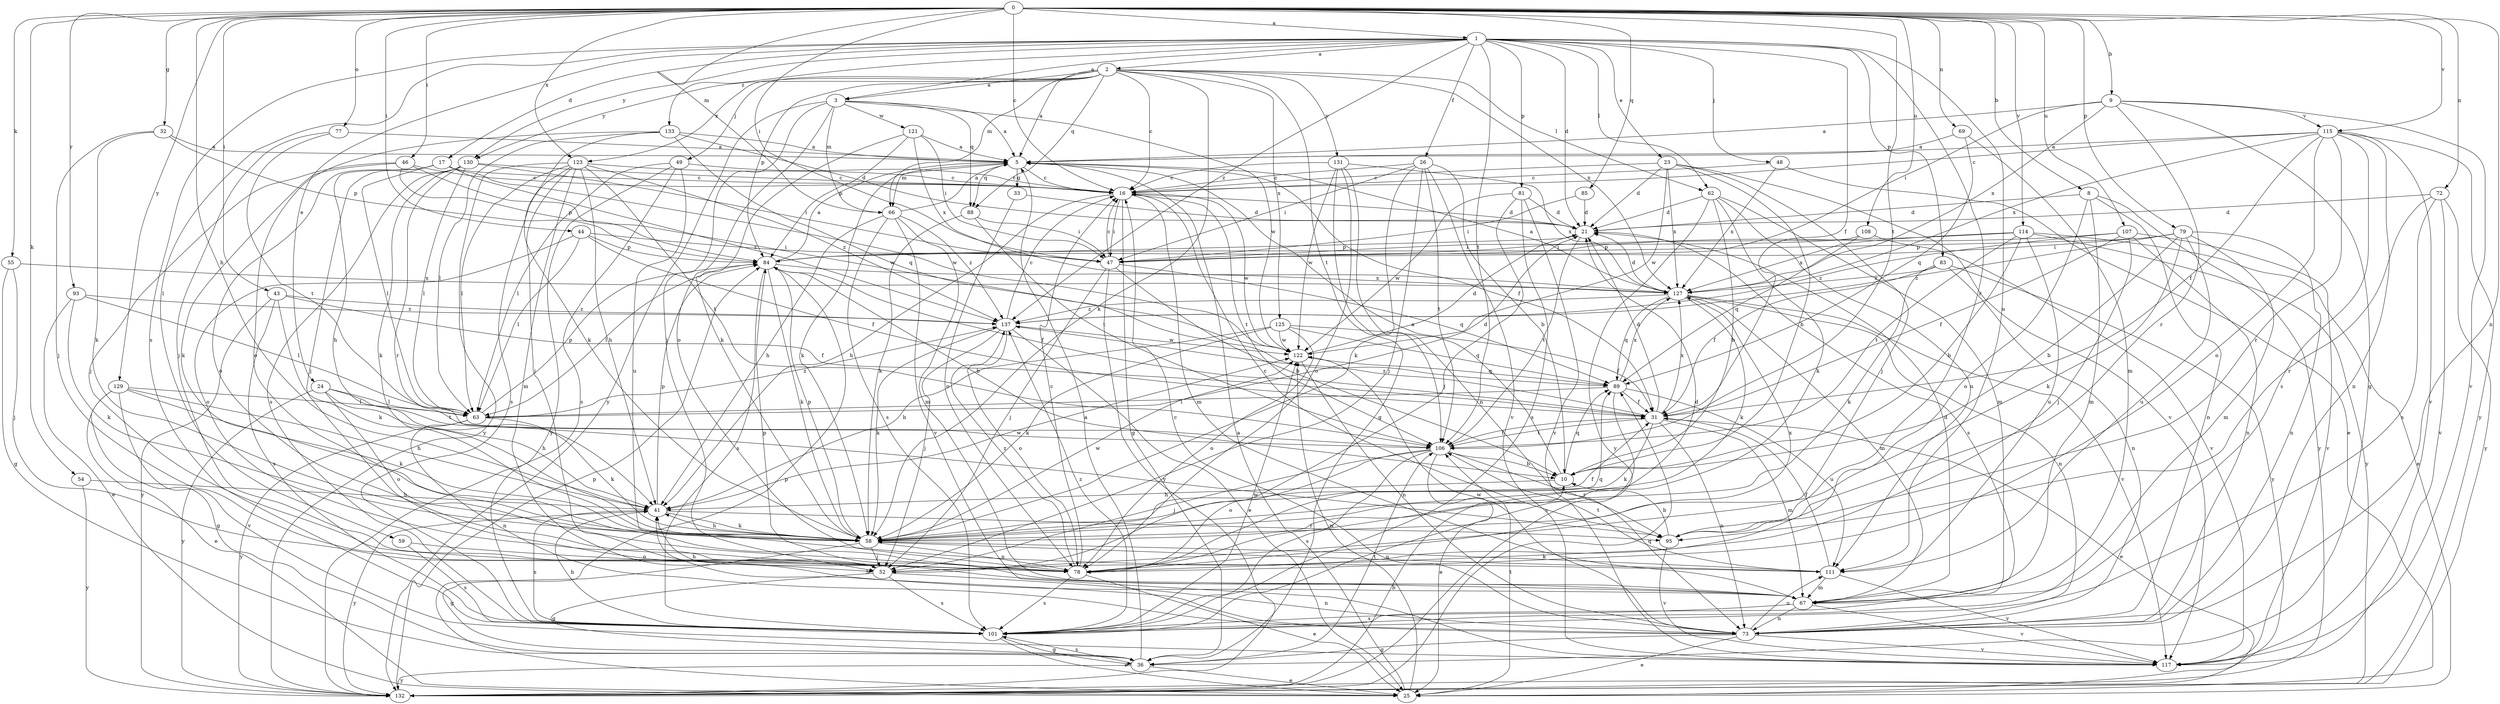 strict digraph  {
0;
1;
2;
3;
5;
8;
9;
10;
16;
17;
21;
23;
24;
25;
26;
31;
32;
33;
36;
41;
43;
44;
46;
47;
48;
49;
52;
54;
55;
58;
59;
62;
63;
66;
67;
69;
72;
73;
77;
78;
79;
81;
83;
84;
85;
88;
89;
93;
95;
101;
106;
107;
108;
111;
114;
115;
117;
121;
122;
123;
125;
127;
129;
130;
131;
132;
133;
137;
0 -> 1  [label=a];
0 -> 8  [label=b];
0 -> 9  [label=b];
0 -> 16  [label=c];
0 -> 32  [label=g];
0 -> 41  [label=h];
0 -> 43  [label=i];
0 -> 44  [label=i];
0 -> 46  [label=i];
0 -> 47  [label=i];
0 -> 54  [label=k];
0 -> 55  [label=k];
0 -> 66  [label=m];
0 -> 69  [label=n];
0 -> 72  [label=n];
0 -> 73  [label=n];
0 -> 77  [label=o];
0 -> 79  [label=p];
0 -> 85  [label=q];
0 -> 93  [label=r];
0 -> 106  [label=t];
0 -> 107  [label=u];
0 -> 108  [label=u];
0 -> 114  [label=v];
0 -> 115  [label=v];
0 -> 123  [label=x];
0 -> 129  [label=y];
1 -> 2  [label=a];
1 -> 3  [label=a];
1 -> 17  [label=d];
1 -> 21  [label=d];
1 -> 23  [label=e];
1 -> 24  [label=e];
1 -> 26  [label=f];
1 -> 31  [label=f];
1 -> 48  [label=j];
1 -> 59  [label=l];
1 -> 62  [label=l];
1 -> 81  [label=p];
1 -> 83  [label=p];
1 -> 95  [label=r];
1 -> 101  [label=s];
1 -> 106  [label=t];
1 -> 111  [label=u];
1 -> 130  [label=y];
1 -> 133  [label=z];
1 -> 137  [label=z];
2 -> 3  [label=a];
2 -> 5  [label=a];
2 -> 16  [label=c];
2 -> 49  [label=j];
2 -> 58  [label=k];
2 -> 62  [label=l];
2 -> 66  [label=m];
2 -> 84  [label=p];
2 -> 88  [label=q];
2 -> 106  [label=t];
2 -> 123  [label=x];
2 -> 125  [label=x];
2 -> 127  [label=x];
2 -> 130  [label=y];
2 -> 131  [label=y];
3 -> 5  [label=a];
3 -> 52  [label=j];
3 -> 66  [label=m];
3 -> 78  [label=o];
3 -> 88  [label=q];
3 -> 121  [label=w];
3 -> 122  [label=w];
3 -> 132  [label=y];
5 -> 16  [label=c];
5 -> 31  [label=f];
5 -> 33  [label=g];
5 -> 58  [label=k];
5 -> 66  [label=m];
5 -> 88  [label=q];
8 -> 21  [label=d];
8 -> 67  [label=m];
8 -> 73  [label=n];
8 -> 78  [label=o];
8 -> 132  [label=y];
9 -> 5  [label=a];
9 -> 36  [label=g];
9 -> 47  [label=i];
9 -> 95  [label=r];
9 -> 115  [label=v];
9 -> 117  [label=v];
9 -> 127  [label=x];
10 -> 5  [label=a];
10 -> 41  [label=h];
10 -> 89  [label=q];
16 -> 21  [label=d];
16 -> 36  [label=g];
16 -> 41  [label=h];
16 -> 47  [label=i];
16 -> 67  [label=m];
16 -> 106  [label=t];
16 -> 122  [label=w];
17 -> 16  [label=c];
17 -> 41  [label=h];
17 -> 63  [label=l];
17 -> 78  [label=o];
17 -> 122  [label=w];
17 -> 137  [label=z];
21 -> 84  [label=p];
21 -> 101  [label=s];
21 -> 106  [label=t];
23 -> 10  [label=b];
23 -> 16  [label=c];
23 -> 21  [label=d];
23 -> 52  [label=j];
23 -> 117  [label=v];
23 -> 122  [label=w];
23 -> 127  [label=x];
24 -> 41  [label=h];
24 -> 63  [label=l];
24 -> 78  [label=o];
24 -> 106  [label=t];
24 -> 132  [label=y];
25 -> 5  [label=a];
25 -> 84  [label=p];
25 -> 106  [label=t];
25 -> 122  [label=w];
26 -> 10  [label=b];
26 -> 16  [label=c];
26 -> 47  [label=i];
26 -> 52  [label=j];
26 -> 58  [label=k];
26 -> 106  [label=t];
26 -> 117  [label=v];
31 -> 21  [label=d];
31 -> 25  [label=e];
31 -> 58  [label=k];
31 -> 67  [label=m];
31 -> 73  [label=n];
31 -> 106  [label=t];
31 -> 127  [label=x];
31 -> 137  [label=z];
32 -> 5  [label=a];
32 -> 52  [label=j];
32 -> 58  [label=k];
32 -> 84  [label=p];
33 -> 21  [label=d];
33 -> 78  [label=o];
36 -> 5  [label=a];
36 -> 25  [label=e];
36 -> 101  [label=s];
36 -> 106  [label=t];
36 -> 132  [label=y];
41 -> 58  [label=k];
41 -> 84  [label=p];
41 -> 95  [label=r];
41 -> 101  [label=s];
41 -> 122  [label=w];
41 -> 132  [label=y];
43 -> 31  [label=f];
43 -> 58  [label=k];
43 -> 101  [label=s];
43 -> 132  [label=y];
43 -> 137  [label=z];
44 -> 31  [label=f];
44 -> 47  [label=i];
44 -> 63  [label=l];
44 -> 78  [label=o];
44 -> 84  [label=p];
46 -> 16  [label=c];
46 -> 52  [label=j];
46 -> 58  [label=k];
46 -> 84  [label=p];
46 -> 122  [label=w];
47 -> 10  [label=b];
47 -> 16  [label=c];
47 -> 52  [label=j];
47 -> 89  [label=q];
47 -> 132  [label=y];
48 -> 16  [label=c];
48 -> 25  [label=e];
48 -> 127  [label=x];
49 -> 16  [label=c];
49 -> 63  [label=l];
49 -> 101  [label=s];
49 -> 111  [label=u];
49 -> 132  [label=y];
52 -> 36  [label=g];
52 -> 73  [label=n];
52 -> 101  [label=s];
54 -> 41  [label=h];
54 -> 132  [label=y];
55 -> 36  [label=g];
55 -> 52  [label=j];
55 -> 127  [label=x];
58 -> 31  [label=f];
58 -> 36  [label=g];
58 -> 41  [label=h];
58 -> 52  [label=j];
58 -> 78  [label=o];
58 -> 84  [label=p];
58 -> 111  [label=u];
58 -> 122  [label=w];
59 -> 78  [label=o];
59 -> 101  [label=s];
62 -> 10  [label=b];
62 -> 21  [label=d];
62 -> 58  [label=k];
62 -> 67  [label=m];
62 -> 111  [label=u];
62 -> 132  [label=y];
63 -> 21  [label=d];
63 -> 58  [label=k];
63 -> 73  [label=n];
63 -> 84  [label=p];
63 -> 132  [label=y];
63 -> 137  [label=z];
66 -> 5  [label=a];
66 -> 41  [label=h];
66 -> 67  [label=m];
66 -> 101  [label=s];
66 -> 117  [label=v];
66 -> 137  [label=z];
67 -> 21  [label=d];
67 -> 41  [label=h];
67 -> 73  [label=n];
67 -> 84  [label=p];
67 -> 101  [label=s];
67 -> 117  [label=v];
69 -> 5  [label=a];
69 -> 67  [label=m];
69 -> 89  [label=q];
72 -> 21  [label=d];
72 -> 95  [label=r];
72 -> 101  [label=s];
72 -> 117  [label=v];
72 -> 132  [label=y];
73 -> 16  [label=c];
73 -> 25  [label=e];
73 -> 36  [label=g];
73 -> 41  [label=h];
73 -> 111  [label=u];
73 -> 117  [label=v];
73 -> 122  [label=w];
77 -> 5  [label=a];
77 -> 52  [label=j];
77 -> 106  [label=t];
78 -> 16  [label=c];
78 -> 21  [label=d];
78 -> 25  [label=e];
78 -> 89  [label=q];
78 -> 101  [label=s];
78 -> 127  [label=x];
78 -> 137  [label=z];
79 -> 10  [label=b];
79 -> 47  [label=i];
79 -> 58  [label=k];
79 -> 67  [label=m];
79 -> 73  [label=n];
79 -> 84  [label=p];
79 -> 111  [label=u];
79 -> 137  [label=z];
81 -> 21  [label=d];
81 -> 52  [label=j];
81 -> 101  [label=s];
81 -> 117  [label=v];
81 -> 122  [label=w];
83 -> 31  [label=f];
83 -> 58  [label=k];
83 -> 73  [label=n];
83 -> 127  [label=x];
83 -> 132  [label=y];
84 -> 5  [label=a];
84 -> 10  [label=b];
84 -> 31  [label=f];
84 -> 58  [label=k];
84 -> 63  [label=l];
84 -> 101  [label=s];
84 -> 127  [label=x];
85 -> 21  [label=d];
85 -> 47  [label=i];
88 -> 47  [label=i];
88 -> 58  [label=k];
88 -> 106  [label=t];
89 -> 31  [label=f];
89 -> 63  [label=l];
89 -> 101  [label=s];
89 -> 111  [label=u];
89 -> 127  [label=x];
93 -> 25  [label=e];
93 -> 58  [label=k];
93 -> 63  [label=l];
93 -> 137  [label=z];
95 -> 10  [label=b];
95 -> 16  [label=c];
95 -> 117  [label=v];
101 -> 25  [label=e];
101 -> 36  [label=g];
101 -> 41  [label=h];
101 -> 122  [label=w];
101 -> 137  [label=z];
106 -> 10  [label=b];
106 -> 25  [label=e];
106 -> 31  [label=f];
106 -> 52  [label=j];
106 -> 78  [label=o];
106 -> 95  [label=r];
106 -> 101  [label=s];
107 -> 31  [label=f];
107 -> 52  [label=j];
107 -> 73  [label=n];
107 -> 84  [label=p];
107 -> 117  [label=v];
107 -> 137  [label=z];
108 -> 47  [label=i];
108 -> 89  [label=q];
108 -> 117  [label=v];
111 -> 31  [label=f];
111 -> 58  [label=k];
111 -> 67  [label=m];
111 -> 106  [label=t];
111 -> 117  [label=v];
114 -> 10  [label=b];
114 -> 25  [label=e];
114 -> 47  [label=i];
114 -> 106  [label=t];
114 -> 111  [label=u];
114 -> 127  [label=x];
114 -> 132  [label=y];
115 -> 5  [label=a];
115 -> 16  [label=c];
115 -> 31  [label=f];
115 -> 73  [label=n];
115 -> 78  [label=o];
115 -> 95  [label=r];
115 -> 101  [label=s];
115 -> 117  [label=v];
115 -> 127  [label=x];
115 -> 132  [label=y];
121 -> 5  [label=a];
121 -> 47  [label=i];
121 -> 58  [label=k];
121 -> 84  [label=p];
121 -> 127  [label=x];
122 -> 21  [label=d];
122 -> 73  [label=n];
122 -> 89  [label=q];
123 -> 16  [label=c];
123 -> 41  [label=h];
123 -> 52  [label=j];
123 -> 63  [label=l];
123 -> 67  [label=m];
123 -> 101  [label=s];
123 -> 106  [label=t];
123 -> 132  [label=y];
123 -> 137  [label=z];
125 -> 31  [label=f];
125 -> 41  [label=h];
125 -> 58  [label=k];
125 -> 78  [label=o];
125 -> 89  [label=q];
125 -> 122  [label=w];
127 -> 5  [label=a];
127 -> 21  [label=d];
127 -> 58  [label=k];
127 -> 67  [label=m];
127 -> 73  [label=n];
127 -> 89  [label=q];
127 -> 117  [label=v];
127 -> 137  [label=z];
129 -> 25  [label=e];
129 -> 36  [label=g];
129 -> 41  [label=h];
129 -> 58  [label=k];
129 -> 63  [label=l];
129 -> 117  [label=v];
130 -> 16  [label=c];
130 -> 47  [label=i];
130 -> 52  [label=j];
130 -> 58  [label=k];
130 -> 63  [label=l];
130 -> 95  [label=r];
130 -> 101  [label=s];
131 -> 16  [label=c];
131 -> 36  [label=g];
131 -> 73  [label=n];
131 -> 78  [label=o];
131 -> 122  [label=w];
131 -> 127  [label=x];
132 -> 10  [label=b];
132 -> 84  [label=p];
132 -> 89  [label=q];
133 -> 5  [label=a];
133 -> 21  [label=d];
133 -> 58  [label=k];
133 -> 63  [label=l];
133 -> 78  [label=o];
133 -> 89  [label=q];
137 -> 16  [label=c];
137 -> 25  [label=e];
137 -> 52  [label=j];
137 -> 58  [label=k];
137 -> 78  [label=o];
137 -> 122  [label=w];
}
